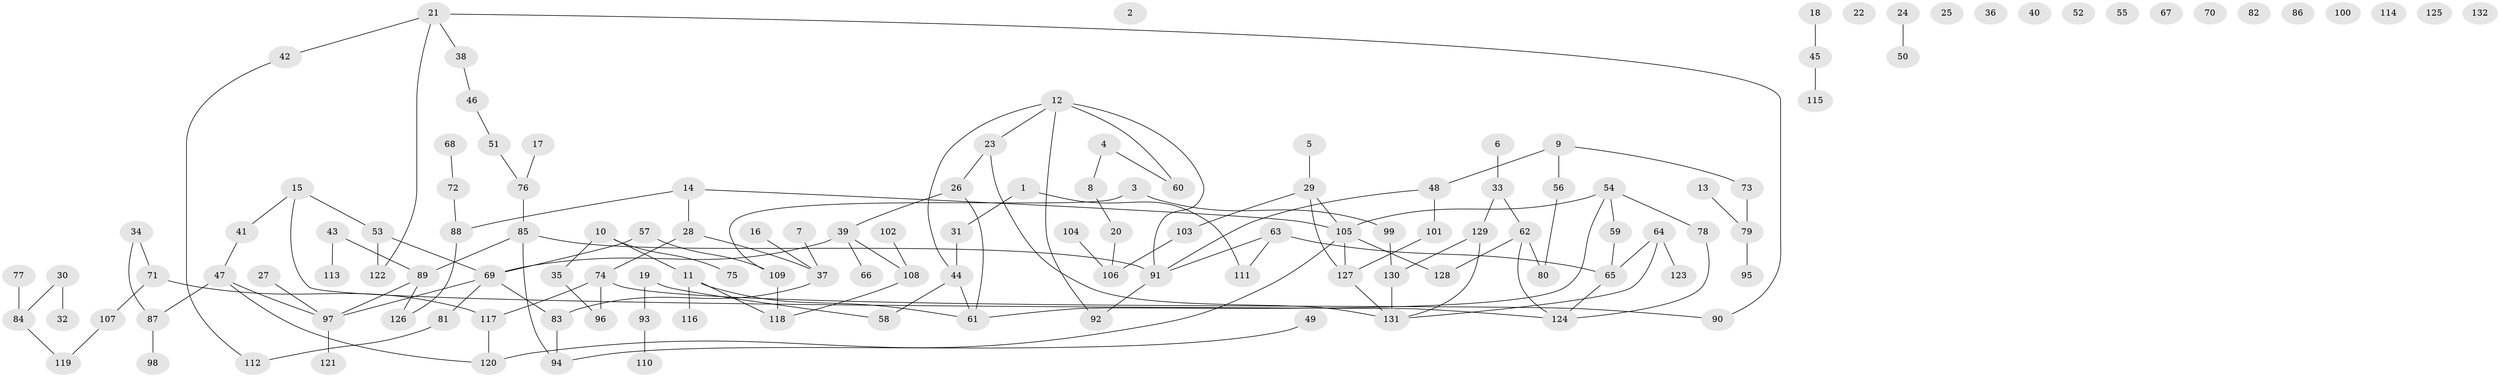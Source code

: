 // coarse degree distribution, {2: 0.2727272727272727, 0: 0.18181818181818182, 1: 0.18181818181818182, 3: 0.14772727272727273, 6: 0.045454545454545456, 4: 0.11363636363636363, 5: 0.045454545454545456, 7: 0.011363636363636364}
// Generated by graph-tools (version 1.1) at 2025/41/03/06/25 10:41:22]
// undirected, 132 vertices, 144 edges
graph export_dot {
graph [start="1"]
  node [color=gray90,style=filled];
  1;
  2;
  3;
  4;
  5;
  6;
  7;
  8;
  9;
  10;
  11;
  12;
  13;
  14;
  15;
  16;
  17;
  18;
  19;
  20;
  21;
  22;
  23;
  24;
  25;
  26;
  27;
  28;
  29;
  30;
  31;
  32;
  33;
  34;
  35;
  36;
  37;
  38;
  39;
  40;
  41;
  42;
  43;
  44;
  45;
  46;
  47;
  48;
  49;
  50;
  51;
  52;
  53;
  54;
  55;
  56;
  57;
  58;
  59;
  60;
  61;
  62;
  63;
  64;
  65;
  66;
  67;
  68;
  69;
  70;
  71;
  72;
  73;
  74;
  75;
  76;
  77;
  78;
  79;
  80;
  81;
  82;
  83;
  84;
  85;
  86;
  87;
  88;
  89;
  90;
  91;
  92;
  93;
  94;
  95;
  96;
  97;
  98;
  99;
  100;
  101;
  102;
  103;
  104;
  105;
  106;
  107;
  108;
  109;
  110;
  111;
  112;
  113;
  114;
  115;
  116;
  117;
  118;
  119;
  120;
  121;
  122;
  123;
  124;
  125;
  126;
  127;
  128;
  129;
  130;
  131;
  132;
  1 -- 31;
  1 -- 111;
  3 -- 99;
  3 -- 109;
  4 -- 8;
  4 -- 60;
  5 -- 29;
  6 -- 33;
  7 -- 37;
  8 -- 20;
  9 -- 48;
  9 -- 56;
  9 -- 73;
  10 -- 11;
  10 -- 35;
  10 -- 75;
  11 -- 61;
  11 -- 116;
  11 -- 118;
  12 -- 23;
  12 -- 44;
  12 -- 60;
  12 -- 91;
  12 -- 92;
  13 -- 79;
  14 -- 28;
  14 -- 88;
  14 -- 105;
  15 -- 41;
  15 -- 53;
  15 -- 124;
  16 -- 37;
  17 -- 76;
  18 -- 45;
  19 -- 58;
  19 -- 93;
  20 -- 106;
  21 -- 38;
  21 -- 42;
  21 -- 90;
  21 -- 122;
  23 -- 26;
  23 -- 131;
  24 -- 50;
  26 -- 39;
  26 -- 61;
  27 -- 97;
  28 -- 37;
  28 -- 74;
  29 -- 103;
  29 -- 105;
  29 -- 127;
  30 -- 32;
  30 -- 84;
  31 -- 44;
  33 -- 62;
  33 -- 129;
  34 -- 71;
  34 -- 87;
  35 -- 96;
  37 -- 83;
  38 -- 46;
  39 -- 66;
  39 -- 69;
  39 -- 108;
  41 -- 47;
  42 -- 112;
  43 -- 89;
  43 -- 113;
  44 -- 58;
  44 -- 61;
  45 -- 115;
  46 -- 51;
  47 -- 87;
  47 -- 97;
  47 -- 120;
  48 -- 91;
  48 -- 101;
  49 -- 94;
  51 -- 76;
  53 -- 69;
  53 -- 122;
  54 -- 59;
  54 -- 61;
  54 -- 78;
  54 -- 105;
  56 -- 80;
  57 -- 69;
  57 -- 109;
  59 -- 65;
  62 -- 80;
  62 -- 124;
  62 -- 128;
  63 -- 65;
  63 -- 91;
  63 -- 111;
  64 -- 65;
  64 -- 123;
  64 -- 131;
  65 -- 124;
  68 -- 72;
  69 -- 81;
  69 -- 83;
  69 -- 97;
  71 -- 107;
  71 -- 117;
  72 -- 88;
  73 -- 79;
  74 -- 90;
  74 -- 96;
  74 -- 117;
  76 -- 85;
  77 -- 84;
  78 -- 124;
  79 -- 95;
  81 -- 112;
  83 -- 94;
  84 -- 119;
  85 -- 89;
  85 -- 91;
  85 -- 94;
  87 -- 98;
  88 -- 126;
  89 -- 97;
  89 -- 126;
  91 -- 92;
  93 -- 110;
  97 -- 121;
  99 -- 130;
  101 -- 127;
  102 -- 108;
  103 -- 106;
  104 -- 106;
  105 -- 120;
  105 -- 127;
  105 -- 128;
  107 -- 119;
  108 -- 118;
  109 -- 118;
  117 -- 120;
  127 -- 131;
  129 -- 130;
  129 -- 131;
  130 -- 131;
}
